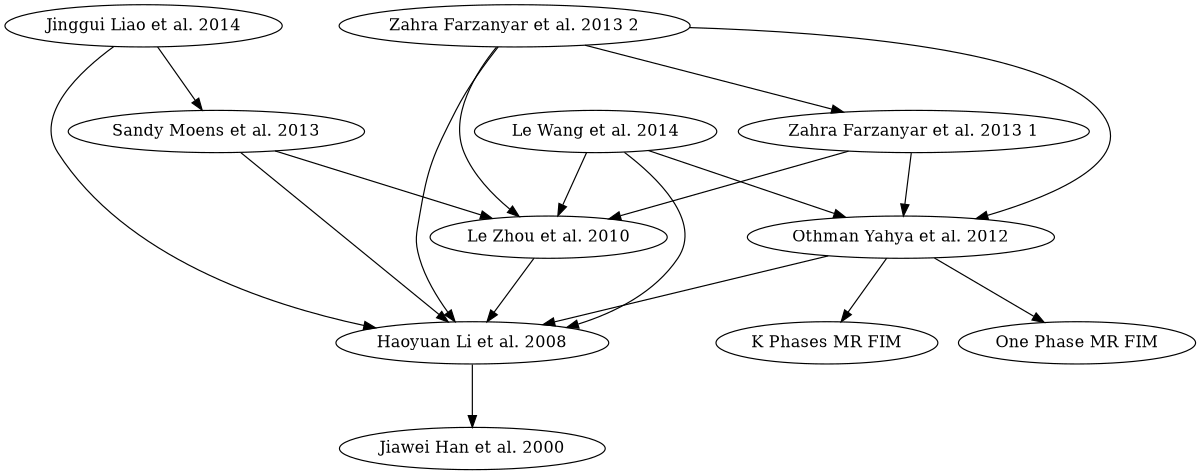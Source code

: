 digraph G {
  // dot -Tps mrfim.gv -o graph1.ps
  // spark-0.9.0-incubating
  size = "8, 15";
  ranksep=.75;
  //StorageLevel -> Externalizable;
  //  MRPrePost -> BigFIM;
  //  MRPrePost -> PFP;
  //  BigFIM -> BPFP;
  //  BigFIM -> PFP;
  //  Zahra2 -> BPFP;
  //  Zahra2 -> PFP;
  //  Zahra2 -> MRApriori;
  //  Zahra2 -> Zahra1;
  //  Zahra1 -> BPFP;
  //  Zahra1 -> MRApriori;
  //  MRApriori -> OnePhase;
  //  MRApriori -> KPhase;
  //  MRApriori -> PFP;
  //  May2014 -> BPFP;
  //  May2014 -> PFP;
  //  // the following line is added by me, author omitted this
  //  May2014 -> MRApriori;
  //  BPFP -> PFP;
  //  PFP -> FPGrowth;

  "Jinggui Liao et al. 2014" -> "Sandy Moens et al. 2013";
  "Jinggui Liao et al. 2014" -> "Haoyuan Li et al. 2008";
  "Sandy Moens et al. 2013" -> "Le Zhou et al. 2010";
  "Sandy Moens et al. 2013" -> "Haoyuan Li et al. 2008";
  "Zahra Farzanyar et al. 2013 2" -> "Le Zhou et al. 2010";
  "Zahra Farzanyar et al. 2013 2" -> "Haoyuan Li et al. 2008";
  "Zahra Farzanyar et al. 2013 2" -> "Othman Yahya et al. 2012";
  "Zahra Farzanyar et al. 2013 2" -> "Zahra Farzanyar et al. 2013 1";
  "Zahra Farzanyar et al. 2013 1" -> "Le Zhou et al. 2010";
  "Zahra Farzanyar et al. 2013 1" -> "Othman Yahya et al. 2012";
  "Othman Yahya et al. 2012" -> "One Phase MR FIM";
  "Othman Yahya et al. 2012" -> "K Phases MR FIM";
  "Othman Yahya et al. 2012" -> "Haoyuan Li et al. 2008";
  "Le Wang et al. 2014" -> "Le Zhou et al. 2010";
  "Le Wang et al. 2014" -> "Haoyuan Li et al. 2008";
  // the following line is added by me, author omitted this
  "Le Wang et al. 2014" -> "Othman Yahya et al. 2012";
  "Le Zhou et al. 2010" -> "Haoyuan Li et al. 2008";
  "Haoyuan Li et al. 2008" -> "Jiawei Han et al. 2000";
}
